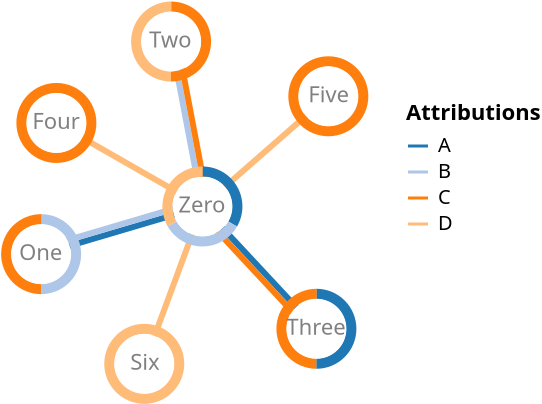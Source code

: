 {
  "$schema": "https://vega.github.io/schema/vega/v5.json",
  "description": "A node-link diagram with force-directed and attributions as arc-segments, multilines.",
  "width": 100,
  "height": 100,
  "padding": 0,

  "signals": [
    {"name": "cx", "update": "width / 2" },
    {"name": "cy", "update": "height / 2" },
    {"name": "innerRadius", "value": 15},
    {"name": "bandWidth", "value": 5},
    {"name": "nodeCharge", "value": -80},
    {"name": "linkDistance", "value": 80},
    {"name": "lineWidth", "value": 3},
    {"name": "static", "value": true, "bind": {"input": "checkbox"} },
    {
      "description": "State variable for active node fix status.",
      "name": "fix", "value": false,
      "on": [
        {
          "events": "symbol:mouseout[!event.buttons], window:mouseup",
          "update": "false"
        },
        {
          "events": "symbol:mouseover",
          "update": "fix || true"
        },
        {
          "events": "[symbol:mousedown, window:mouseup] > window:mousemove!",
          "update": "xy()",
          "force": true
        }
      ]
    },
    {
      "description": "Graph node most recently interacted with.",
      "name": "node", "value": null,
      "on": [
        {
          "events": "symbol:mouseover",
          "update": "fix === true ? item() : node"
        }
      ]
    },
    {
      "description": "Flag to restart Force simulation upon data changes.",
      "name": "restart", "value": false,
      "on": [
        {"events": {"signal": "fix"}, "update": "fix && fix.length"}
      ]
    }    
  ],

  "scales": [
    {
      "name": "color",
      "type": "ordinal",
      "range": {"scheme": "category20"},
      "domain": {
          "sort": {"order": "ascending"},
          "fields": [
          {"data": "node-attributions", "field": "attribution"},
          {"data": "link-attributions", "field": "attribution"}
        ]
      }
    }
  ],
  
  "legends": [
    {
      "title": "Attributions",
      "stroke": "color", 
      "symbolType": "stroke"
    }
  ],

  "marks": [
    {
      "name": "nodes",
      "type": "symbol",
      "zindex": 1,
      "from": {"data": "node-data"},
      "on": [
        {
          "trigger": "fix",
          "modify": "node",
          "values": "fix === true ? {fx: node.x, fy: node.y} : {fx: fix[0], fy: fix[1]}"
        },
        {
          "trigger": "!fix",
          "modify": "node", "values": "{fx: null, fy: null}"
        }
      ],

      "encode": {
        "enter": {
          "fill": {"value": "white"},
          "size": {"signal": "2 * (innerRadius+bandWidth+1) * (innerRadius+bandWidth+1)"}
        },
        "update": {
          "cursor": {"value": "pointer"}
        }
      },

      "transform": [
        {
          "type": "force",
          "iterations": 300,
          "restart": {"signal": "restart"},
          "static": {"signal": "static"},
          "signal": "force",
          "forces": [
            {"force": "center", "x": {"signal": "cx"}, "y": {"signal": "cy"}},
            {"force": "collide", "radius": {"signal": "innerRadius+bandWidth"}},
            {"force": "nbody", "strength": {"signal": "nodeCharge"}},
            {"force": "link", "links": "link-data", "distance": {"signal": "linkDistance"}}
          ]
        }
      ]
    },
    {
      "name": "links",
      "type": "group",
      "zindex": 0,
      "from": {
        "facet": {
          "data": "link-data",
          "name": "link-facets",
          "groupby": "id"
        }
      },
      "data": [
        {
          "name": "linky-data",
          "source": "link-facets",
          "transform": [
            {"type": "flatten", "fields": ["attribution"], "index": "_idx"},
            {"type": "formula", "as": "weight", "expr": "1"},
            {"type": "formula", "as": "slot", "expr": "if(datum._idx%2==0, datum._idx/2, -(datum._idx+1)/2)"},
            {"type": "formula", "as": "idx", "expr": "datum.source.x-datum.target.x"},
            {"type": "formula", "as": "idy", "expr": "datum.source.y-datum.target.y"},
            {"type": "formula", "as": "length", "expr": "sqrt(pow(datum.idx, 2) + pow(datum.idy, 2))"},
            {"type": "formula", "as": "Ax", "expr": "-datum.idy/datum.length"},
            {"type": "formula", "as": "Ay", "expr": "datum.idx/datum.length"},
            {"type": "formula", "as": "nx", "expr": "datum.source.x + datum.slot * lineWidth * datum.Ax"},
            {"type": "formula", "as": "nx2", "expr": "datum.target.x + datum.slot * lineWidth * datum.Ax"},
            {"type": "formula", "as": "ny", "expr": "datum.source.y + datum.slot * lineWidth * datum.Ay"},
            {"type": "formula", "as": "ny2", "expr": "datum.target.y + datum.slot * lineWidth * datum.Ay"}
          ]
        }
      ],
      "marks": [
        {
          "type": "rule",
          "name": "lines",
          "from": {"data": "linky-data"},
          "encode": {
            "enter": {
              "stroke": {"scale": "color", "field": "attribution"},
              "strokeWidth": {"signal": "lineWidth"}
            },
            "update": {
              "x": {"field": "nx"},
              "y": {"field": "ny"},
              "x2": {"field": "nx2"},
              "y2": {"field": "ny2"}
            }
          }
        }
      ]
    },
    {
      "name": "nodeHalos",
      "type": "group",
      "from": {
          "facet": {
              "data": "node-attributions",
              "name": "node-facets",
              "groupby": "id"
          }
      },
      "data": [
        {"name": "attribution-arcs",
         "source": "node-facets",
         "transform": [
            {
              "type": "pie",
              "field": "weight",
              "startAngle": 0,
              "endAngle": 6.29,
              "sort": true
            },
            {"type": "lookup", "from": "nodes", "key": "datum.id", "fields": ["id"], "values": ["x", "y"]}
          ]
        }
      ],
      "marks": [
        {
          "type": "arc",
          "from": {"data": "attribution-arcs"},
          "encode": {
            "enter": {
              "fill": {"scale": "color", "field": "attribution"},
              "startAngle": {"field": "startAngle"},
              "endAngle": {"field": "endAngle"},
              "innerRadius": {"signal": "innerRadius"},
              "outerRadius": {"signal": "innerRadius+bandWidth"}
            },
            "update": {
              "x": {"field": "x"},
              "y": {"field": "y"}
            }
          }
        }
      ]
    },
    {
      "type": "text",
      "name": "labels",
      "zindex": 2,
      "interactive":false,
      "from": {"data": "nodes"},
      "encode": {
        "enter": {
          "text": {"field": "datum.label"},
          "align": {"value": "center"},
          "baseline": {"value": "middle"}
        },
        "update": {
          "x": {"field": "x"},
          "y": {"field": "y"},
          "fill": [
              {"test": "indexof(datum.datum.attribution, '*all*')>=0", "value": "lightgray"},
              {"value": "gray"}
          ]
        }
      }
    }
  ],
 
  "data": [
      {
        "name": "node-data",
        "values": [
          {"id": 0, "label": "Zero", "attribution": ["A", "B","D"]},
          {"id": 1, "label": "One", "attribution": ["B", "C"]},
          {"id": 2, "label": "Two", "attribution": ["C", "D"]},
          {"id": 3, "label": "Three", "attribution": ["A", "C"]}, 
          {"id": 4, "label": "Four", "attribution": ["C"]},
          {"id": 5, "label": "Five", "attribution": ["C"]},
          {"id": 6, "label": "Six", "attribution": ["D"]}
        ]
      },
      {
        "name": "link-data",
        "values": [
          {"id": 1, "source": 0, "target": 1, "attribution": ["A", "B"]},
          {"id": 2, "source": 0, "target": 2, "attribution": ["B", "C"]},
          {"id": 3, "source": 0, "target": 3, "attribution": ["A", "C"]},
          {"id": 4, "source": 0, "target": 4, "attribution": ["D"]},
          {"id": 5, "source": 0, "target": 5, "attribution": ["D"]},
          {"id": 6, "source": 0, "target": 6, "attribution": ["D"]}
        ]
      },
      {
        "name": "node-attributions",
        "source": "node-data",
        "transform": [
          {"type": "flatten", "fields": ["attribution"]},
          {"type": "formula", "as": "weight", "expr": "1"}
        ]
      },
      {
        "name": "link-attributions",
        "source": "link-data",
        "transform": [
          {"type": "flatten", "fields": ["attribution"], "index": "_idx"}
        ]
      }
    ] 
}

